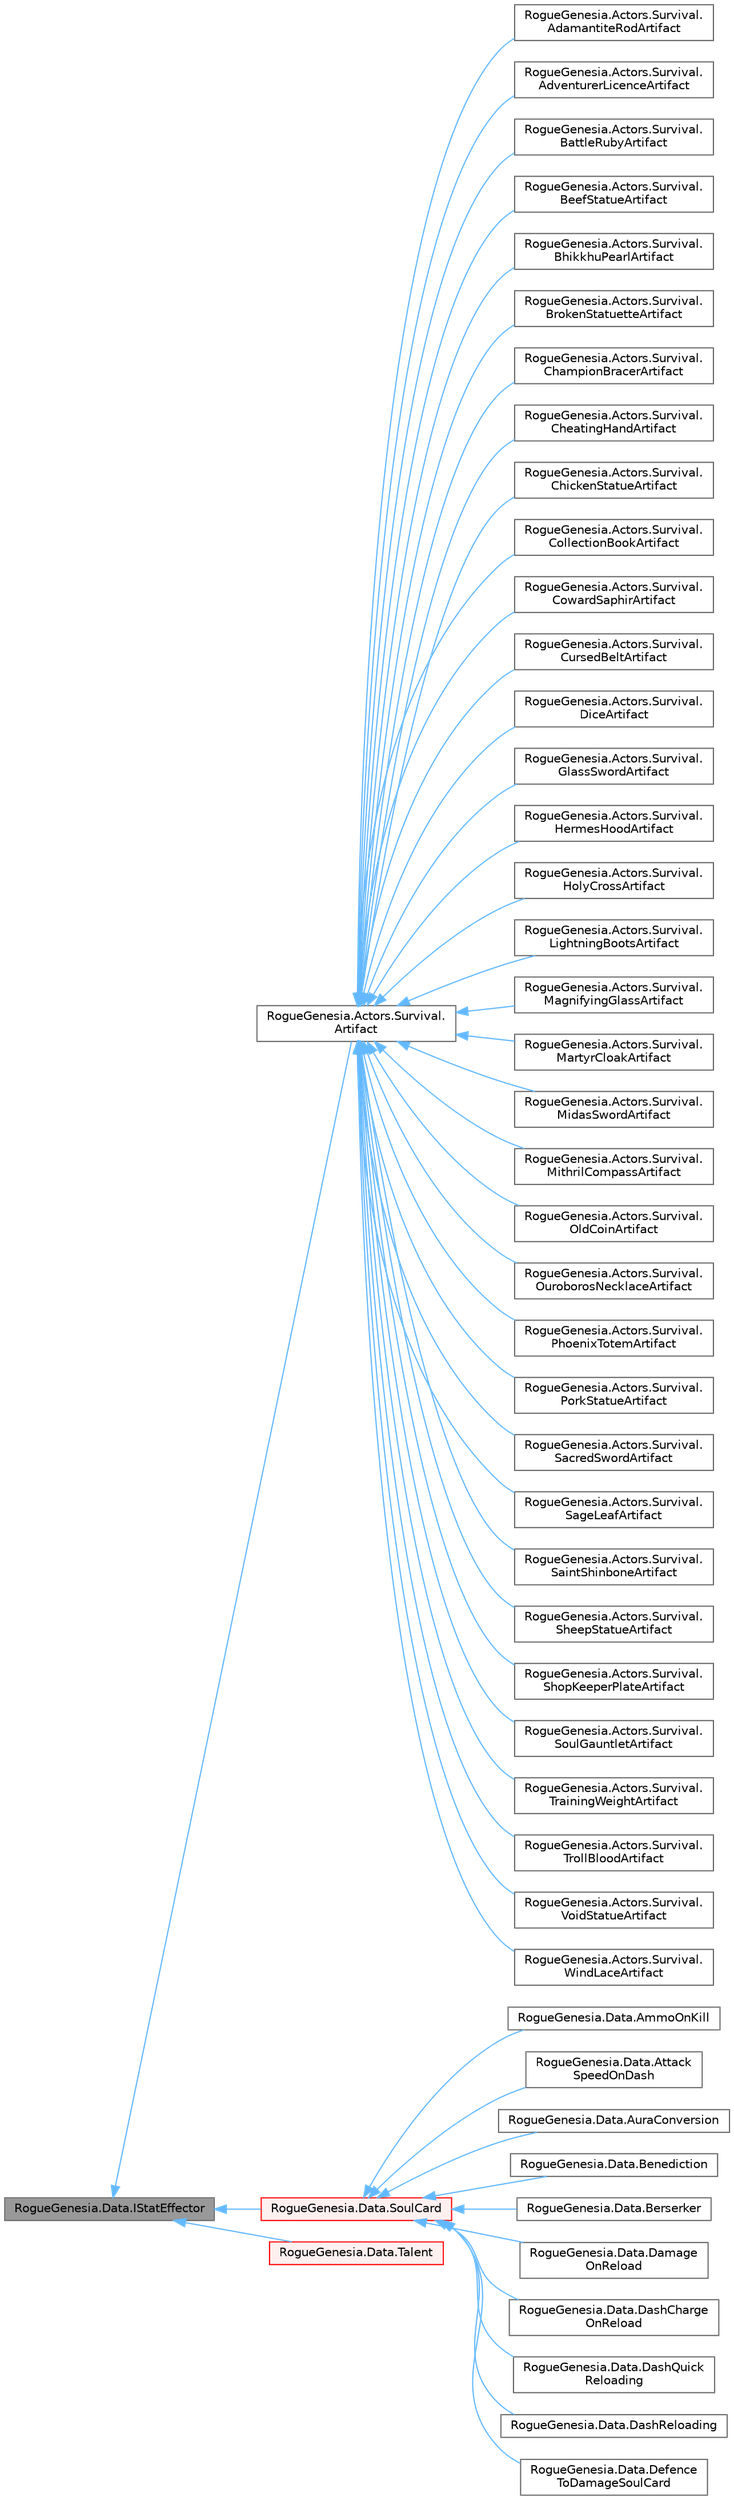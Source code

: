 digraph "RogueGenesia.Data.IStatEffector"
{
 // LATEX_PDF_SIZE
  bgcolor="transparent";
  edge [fontname=Helvetica,fontsize=10,labelfontname=Helvetica,labelfontsize=10];
  node [fontname=Helvetica,fontsize=10,shape=box,height=0.2,width=0.4];
  rankdir="LR";
  Node1 [label="RogueGenesia.Data.IStatEffector",height=0.2,width=0.4,color="gray40", fillcolor="grey60", style="filled", fontcolor="black",tooltip=" "];
  Node1 -> Node2 [dir="back",color="steelblue1",style="solid"];
  Node2 [label="RogueGenesia.Actors.Survival.\lArtifact",height=0.2,width=0.4,color="gray40", fillcolor="white", style="filled",URL="$class_rogue_genesia_1_1_actors_1_1_survival_1_1_artifact.html",tooltip=" "];
  Node2 -> Node3 [dir="back",color="steelblue1",style="solid"];
  Node3 [label="RogueGenesia.Actors.Survival.\lAdamantiteRodArtifact",height=0.2,width=0.4,color="gray40", fillcolor="white", style="filled",URL="$class_rogue_genesia_1_1_actors_1_1_survival_1_1_adamantite_rod_artifact.html",tooltip=" "];
  Node2 -> Node4 [dir="back",color="steelblue1",style="solid"];
  Node4 [label="RogueGenesia.Actors.Survival.\lAdventurerLicenceArtifact",height=0.2,width=0.4,color="gray40", fillcolor="white", style="filled",URL="$class_rogue_genesia_1_1_actors_1_1_survival_1_1_adventurer_licence_artifact.html",tooltip=" "];
  Node2 -> Node5 [dir="back",color="steelblue1",style="solid"];
  Node5 [label="RogueGenesia.Actors.Survival.\lBattleRubyArtifact",height=0.2,width=0.4,color="gray40", fillcolor="white", style="filled",URL="$class_rogue_genesia_1_1_actors_1_1_survival_1_1_battle_ruby_artifact.html",tooltip=" "];
  Node2 -> Node6 [dir="back",color="steelblue1",style="solid"];
  Node6 [label="RogueGenesia.Actors.Survival.\lBeefStatueArtifact",height=0.2,width=0.4,color="gray40", fillcolor="white", style="filled",URL="$class_rogue_genesia_1_1_actors_1_1_survival_1_1_beef_statue_artifact.html",tooltip=" "];
  Node2 -> Node7 [dir="back",color="steelblue1",style="solid"];
  Node7 [label="RogueGenesia.Actors.Survival.\lBhikkhuPearlArtifact",height=0.2,width=0.4,color="gray40", fillcolor="white", style="filled",URL="$class_rogue_genesia_1_1_actors_1_1_survival_1_1_bhikkhu_pearl_artifact.html",tooltip=" "];
  Node2 -> Node8 [dir="back",color="steelblue1",style="solid"];
  Node8 [label="RogueGenesia.Actors.Survival.\lBrokenStatuetteArtifact",height=0.2,width=0.4,color="gray40", fillcolor="white", style="filled",URL="$class_rogue_genesia_1_1_actors_1_1_survival_1_1_broken_statuette_artifact.html",tooltip=" "];
  Node2 -> Node9 [dir="back",color="steelblue1",style="solid"];
  Node9 [label="RogueGenesia.Actors.Survival.\lChampionBracerArtifact",height=0.2,width=0.4,color="gray40", fillcolor="white", style="filled",URL="$class_rogue_genesia_1_1_actors_1_1_survival_1_1_champion_bracer_artifact.html",tooltip=" "];
  Node2 -> Node10 [dir="back",color="steelblue1",style="solid"];
  Node10 [label="RogueGenesia.Actors.Survival.\lCheatingHandArtifact",height=0.2,width=0.4,color="gray40", fillcolor="white", style="filled",URL="$class_rogue_genesia_1_1_actors_1_1_survival_1_1_cheating_hand_artifact.html",tooltip=" "];
  Node2 -> Node11 [dir="back",color="steelblue1",style="solid"];
  Node11 [label="RogueGenesia.Actors.Survival.\lChickenStatueArtifact",height=0.2,width=0.4,color="gray40", fillcolor="white", style="filled",URL="$class_rogue_genesia_1_1_actors_1_1_survival_1_1_chicken_statue_artifact.html",tooltip=" "];
  Node2 -> Node12 [dir="back",color="steelblue1",style="solid"];
  Node12 [label="RogueGenesia.Actors.Survival.\lCollectionBookArtifact",height=0.2,width=0.4,color="gray40", fillcolor="white", style="filled",URL="$class_rogue_genesia_1_1_actors_1_1_survival_1_1_collection_book_artifact.html",tooltip=" "];
  Node2 -> Node13 [dir="back",color="steelblue1",style="solid"];
  Node13 [label="RogueGenesia.Actors.Survival.\lCowardSaphirArtifact",height=0.2,width=0.4,color="gray40", fillcolor="white", style="filled",URL="$class_rogue_genesia_1_1_actors_1_1_survival_1_1_coward_saphir_artifact.html",tooltip=" "];
  Node2 -> Node14 [dir="back",color="steelblue1",style="solid"];
  Node14 [label="RogueGenesia.Actors.Survival.\lCursedBeltArtifact",height=0.2,width=0.4,color="gray40", fillcolor="white", style="filled",URL="$class_rogue_genesia_1_1_actors_1_1_survival_1_1_cursed_belt_artifact.html",tooltip=" "];
  Node2 -> Node15 [dir="back",color="steelblue1",style="solid"];
  Node15 [label="RogueGenesia.Actors.Survival.\lDiceArtifact",height=0.2,width=0.4,color="gray40", fillcolor="white", style="filled",URL="$class_rogue_genesia_1_1_actors_1_1_survival_1_1_dice_artifact.html",tooltip=" "];
  Node2 -> Node16 [dir="back",color="steelblue1",style="solid"];
  Node16 [label="RogueGenesia.Actors.Survival.\lGlassSwordArtifact",height=0.2,width=0.4,color="gray40", fillcolor="white", style="filled",URL="$class_rogue_genesia_1_1_actors_1_1_survival_1_1_glass_sword_artifact.html",tooltip=" "];
  Node2 -> Node17 [dir="back",color="steelblue1",style="solid"];
  Node17 [label="RogueGenesia.Actors.Survival.\lHermesHoodArtifact",height=0.2,width=0.4,color="gray40", fillcolor="white", style="filled",URL="$class_rogue_genesia_1_1_actors_1_1_survival_1_1_hermes_hood_artifact.html",tooltip=" "];
  Node2 -> Node18 [dir="back",color="steelblue1",style="solid"];
  Node18 [label="RogueGenesia.Actors.Survival.\lHolyCrossArtifact",height=0.2,width=0.4,color="gray40", fillcolor="white", style="filled",URL="$class_rogue_genesia_1_1_actors_1_1_survival_1_1_holy_cross_artifact.html",tooltip=" "];
  Node2 -> Node19 [dir="back",color="steelblue1",style="solid"];
  Node19 [label="RogueGenesia.Actors.Survival.\lLightningBootsArtifact",height=0.2,width=0.4,color="gray40", fillcolor="white", style="filled",URL="$class_rogue_genesia_1_1_actors_1_1_survival_1_1_lightning_boots_artifact.html",tooltip=" "];
  Node2 -> Node20 [dir="back",color="steelblue1",style="solid"];
  Node20 [label="RogueGenesia.Actors.Survival.\lMagnifyingGlassArtifact",height=0.2,width=0.4,color="gray40", fillcolor="white", style="filled",URL="$class_rogue_genesia_1_1_actors_1_1_survival_1_1_magnifying_glass_artifact.html",tooltip=" "];
  Node2 -> Node21 [dir="back",color="steelblue1",style="solid"];
  Node21 [label="RogueGenesia.Actors.Survival.\lMartyrCloakArtifact",height=0.2,width=0.4,color="gray40", fillcolor="white", style="filled",URL="$class_rogue_genesia_1_1_actors_1_1_survival_1_1_martyr_cloak_artifact.html",tooltip=" "];
  Node2 -> Node22 [dir="back",color="steelblue1",style="solid"];
  Node22 [label="RogueGenesia.Actors.Survival.\lMidasSwordArtifact",height=0.2,width=0.4,color="gray40", fillcolor="white", style="filled",URL="$class_rogue_genesia_1_1_actors_1_1_survival_1_1_midas_sword_artifact.html",tooltip=" "];
  Node2 -> Node23 [dir="back",color="steelblue1",style="solid"];
  Node23 [label="RogueGenesia.Actors.Survival.\lMithrilCompassArtifact",height=0.2,width=0.4,color="gray40", fillcolor="white", style="filled",URL="$class_rogue_genesia_1_1_actors_1_1_survival_1_1_mithril_compass_artifact.html",tooltip=" "];
  Node2 -> Node24 [dir="back",color="steelblue1",style="solid"];
  Node24 [label="RogueGenesia.Actors.Survival.\lOldCoinArtifact",height=0.2,width=0.4,color="gray40", fillcolor="white", style="filled",URL="$class_rogue_genesia_1_1_actors_1_1_survival_1_1_old_coin_artifact.html",tooltip=" "];
  Node2 -> Node25 [dir="back",color="steelblue1",style="solid"];
  Node25 [label="RogueGenesia.Actors.Survival.\lOuroborosNecklaceArtifact",height=0.2,width=0.4,color="gray40", fillcolor="white", style="filled",URL="$class_rogue_genesia_1_1_actors_1_1_survival_1_1_ouroboros_necklace_artifact.html",tooltip=" "];
  Node2 -> Node26 [dir="back",color="steelblue1",style="solid"];
  Node26 [label="RogueGenesia.Actors.Survival.\lPhoenixTotemArtifact",height=0.2,width=0.4,color="gray40", fillcolor="white", style="filled",URL="$class_rogue_genesia_1_1_actors_1_1_survival_1_1_phoenix_totem_artifact.html",tooltip=" "];
  Node2 -> Node27 [dir="back",color="steelblue1",style="solid"];
  Node27 [label="RogueGenesia.Actors.Survival.\lPorkStatueArtifact",height=0.2,width=0.4,color="gray40", fillcolor="white", style="filled",URL="$class_rogue_genesia_1_1_actors_1_1_survival_1_1_pork_statue_artifact.html",tooltip=" "];
  Node2 -> Node28 [dir="back",color="steelblue1",style="solid"];
  Node28 [label="RogueGenesia.Actors.Survival.\lSacredSwordArtifact",height=0.2,width=0.4,color="gray40", fillcolor="white", style="filled",URL="$class_rogue_genesia_1_1_actors_1_1_survival_1_1_sacred_sword_artifact.html",tooltip=" "];
  Node2 -> Node29 [dir="back",color="steelblue1",style="solid"];
  Node29 [label="RogueGenesia.Actors.Survival.\lSageLeafArtifact",height=0.2,width=0.4,color="gray40", fillcolor="white", style="filled",URL="$class_rogue_genesia_1_1_actors_1_1_survival_1_1_sage_leaf_artifact.html",tooltip=" "];
  Node2 -> Node30 [dir="back",color="steelblue1",style="solid"];
  Node30 [label="RogueGenesia.Actors.Survival.\lSaintShinboneArtifact",height=0.2,width=0.4,color="gray40", fillcolor="white", style="filled",URL="$class_rogue_genesia_1_1_actors_1_1_survival_1_1_saint_shinbone_artifact.html",tooltip=" "];
  Node2 -> Node31 [dir="back",color="steelblue1",style="solid"];
  Node31 [label="RogueGenesia.Actors.Survival.\lSheepStatueArtifact",height=0.2,width=0.4,color="gray40", fillcolor="white", style="filled",URL="$class_rogue_genesia_1_1_actors_1_1_survival_1_1_sheep_statue_artifact.html",tooltip=" "];
  Node2 -> Node32 [dir="back",color="steelblue1",style="solid"];
  Node32 [label="RogueGenesia.Actors.Survival.\lShopKeeperPlateArtifact",height=0.2,width=0.4,color="gray40", fillcolor="white", style="filled",URL="$class_rogue_genesia_1_1_actors_1_1_survival_1_1_shop_keeper_plate_artifact.html",tooltip=" "];
  Node2 -> Node33 [dir="back",color="steelblue1",style="solid"];
  Node33 [label="RogueGenesia.Actors.Survival.\lSoulGauntletArtifact",height=0.2,width=0.4,color="gray40", fillcolor="white", style="filled",URL="$class_rogue_genesia_1_1_actors_1_1_survival_1_1_soul_gauntlet_artifact.html",tooltip=" "];
  Node2 -> Node34 [dir="back",color="steelblue1",style="solid"];
  Node34 [label="RogueGenesia.Actors.Survival.\lTrainingWeightArtifact",height=0.2,width=0.4,color="gray40", fillcolor="white", style="filled",URL="$class_rogue_genesia_1_1_actors_1_1_survival_1_1_training_weight_artifact.html",tooltip=" "];
  Node2 -> Node35 [dir="back",color="steelblue1",style="solid"];
  Node35 [label="RogueGenesia.Actors.Survival.\lTrollBloodArtifact",height=0.2,width=0.4,color="gray40", fillcolor="white", style="filled",URL="$class_rogue_genesia_1_1_actors_1_1_survival_1_1_troll_blood_artifact.html",tooltip=" "];
  Node2 -> Node36 [dir="back",color="steelblue1",style="solid"];
  Node36 [label="RogueGenesia.Actors.Survival.\lVoidStatueArtifact",height=0.2,width=0.4,color="gray40", fillcolor="white", style="filled",URL="$class_rogue_genesia_1_1_actors_1_1_survival_1_1_void_statue_artifact.html",tooltip=" "];
  Node2 -> Node37 [dir="back",color="steelblue1",style="solid"];
  Node37 [label="RogueGenesia.Actors.Survival.\lWindLaceArtifact",height=0.2,width=0.4,color="gray40", fillcolor="white", style="filled",URL="$class_rogue_genesia_1_1_actors_1_1_survival_1_1_wind_lace_artifact.html",tooltip=" "];
  Node1 -> Node38 [dir="back",color="steelblue1",style="solid"];
  Node38 [label="RogueGenesia.Data.SoulCard",height=0.2,width=0.4,color="red", fillcolor="#FFF0F0", style="filled",URL="$class_rogue_genesia_1_1_data_1_1_soul_card.html",tooltip=" "];
  Node38 -> Node39 [dir="back",color="steelblue1",style="solid"];
  Node39 [label="RogueGenesia.Data.AmmoOnKill",height=0.2,width=0.4,color="gray40", fillcolor="white", style="filled",URL="$class_rogue_genesia_1_1_data_1_1_ammo_on_kill.html",tooltip=" "];
  Node38 -> Node40 [dir="back",color="steelblue1",style="solid"];
  Node40 [label="RogueGenesia.Data.Attack\lSpeedOnDash",height=0.2,width=0.4,color="gray40", fillcolor="white", style="filled",URL="$class_rogue_genesia_1_1_data_1_1_attack_speed_on_dash.html",tooltip=" "];
  Node38 -> Node41 [dir="back",color="steelblue1",style="solid"];
  Node41 [label="RogueGenesia.Data.AuraConversion",height=0.2,width=0.4,color="gray40", fillcolor="white", style="filled",URL="$class_rogue_genesia_1_1_data_1_1_aura_conversion.html",tooltip=" "];
  Node38 -> Node42 [dir="back",color="steelblue1",style="solid"];
  Node42 [label="RogueGenesia.Data.Benediction",height=0.2,width=0.4,color="gray40", fillcolor="white", style="filled",URL="$class_rogue_genesia_1_1_data_1_1_benediction.html",tooltip=" "];
  Node38 -> Node43 [dir="back",color="steelblue1",style="solid"];
  Node43 [label="RogueGenesia.Data.Berserker",height=0.2,width=0.4,color="gray40", fillcolor="white", style="filled",URL="$class_rogue_genesia_1_1_data_1_1_berserker.html",tooltip=" "];
  Node38 -> Node44 [dir="back",color="steelblue1",style="solid"];
  Node44 [label="RogueGenesia.Data.Damage\lOnReload",height=0.2,width=0.4,color="gray40", fillcolor="white", style="filled",URL="$class_rogue_genesia_1_1_data_1_1_damage_on_reload.html",tooltip=" "];
  Node38 -> Node45 [dir="back",color="steelblue1",style="solid"];
  Node45 [label="RogueGenesia.Data.DashCharge\lOnReload",height=0.2,width=0.4,color="gray40", fillcolor="white", style="filled",URL="$class_rogue_genesia_1_1_data_1_1_dash_charge_on_reload.html",tooltip=" "];
  Node38 -> Node46 [dir="back",color="steelblue1",style="solid"];
  Node46 [label="RogueGenesia.Data.DashQuick\lReloading",height=0.2,width=0.4,color="gray40", fillcolor="white", style="filled",URL="$class_rogue_genesia_1_1_data_1_1_dash_quick_reloading.html",tooltip=" "];
  Node38 -> Node47 [dir="back",color="steelblue1",style="solid"];
  Node47 [label="RogueGenesia.Data.DashReloading",height=0.2,width=0.4,color="gray40", fillcolor="white", style="filled",URL="$class_rogue_genesia_1_1_data_1_1_dash_reloading.html",tooltip=" "];
  Node38 -> Node48 [dir="back",color="steelblue1",style="solid"];
  Node48 [label="RogueGenesia.Data.Defence\lToDamageSoulCard",height=0.2,width=0.4,color="gray40", fillcolor="white", style="filled",URL="$class_rogue_genesia_1_1_data_1_1_defence_to_damage_soul_card.html",tooltip=" "];
  Node1 -> Node75 [dir="back",color="steelblue1",style="solid"];
  Node75 [label="RogueGenesia.Data.Talent",height=0.2,width=0.4,color="red", fillcolor="#FFF0F0", style="filled",URL="$class_rogue_genesia_1_1_data_1_1_talent.html",tooltip=" "];
}

